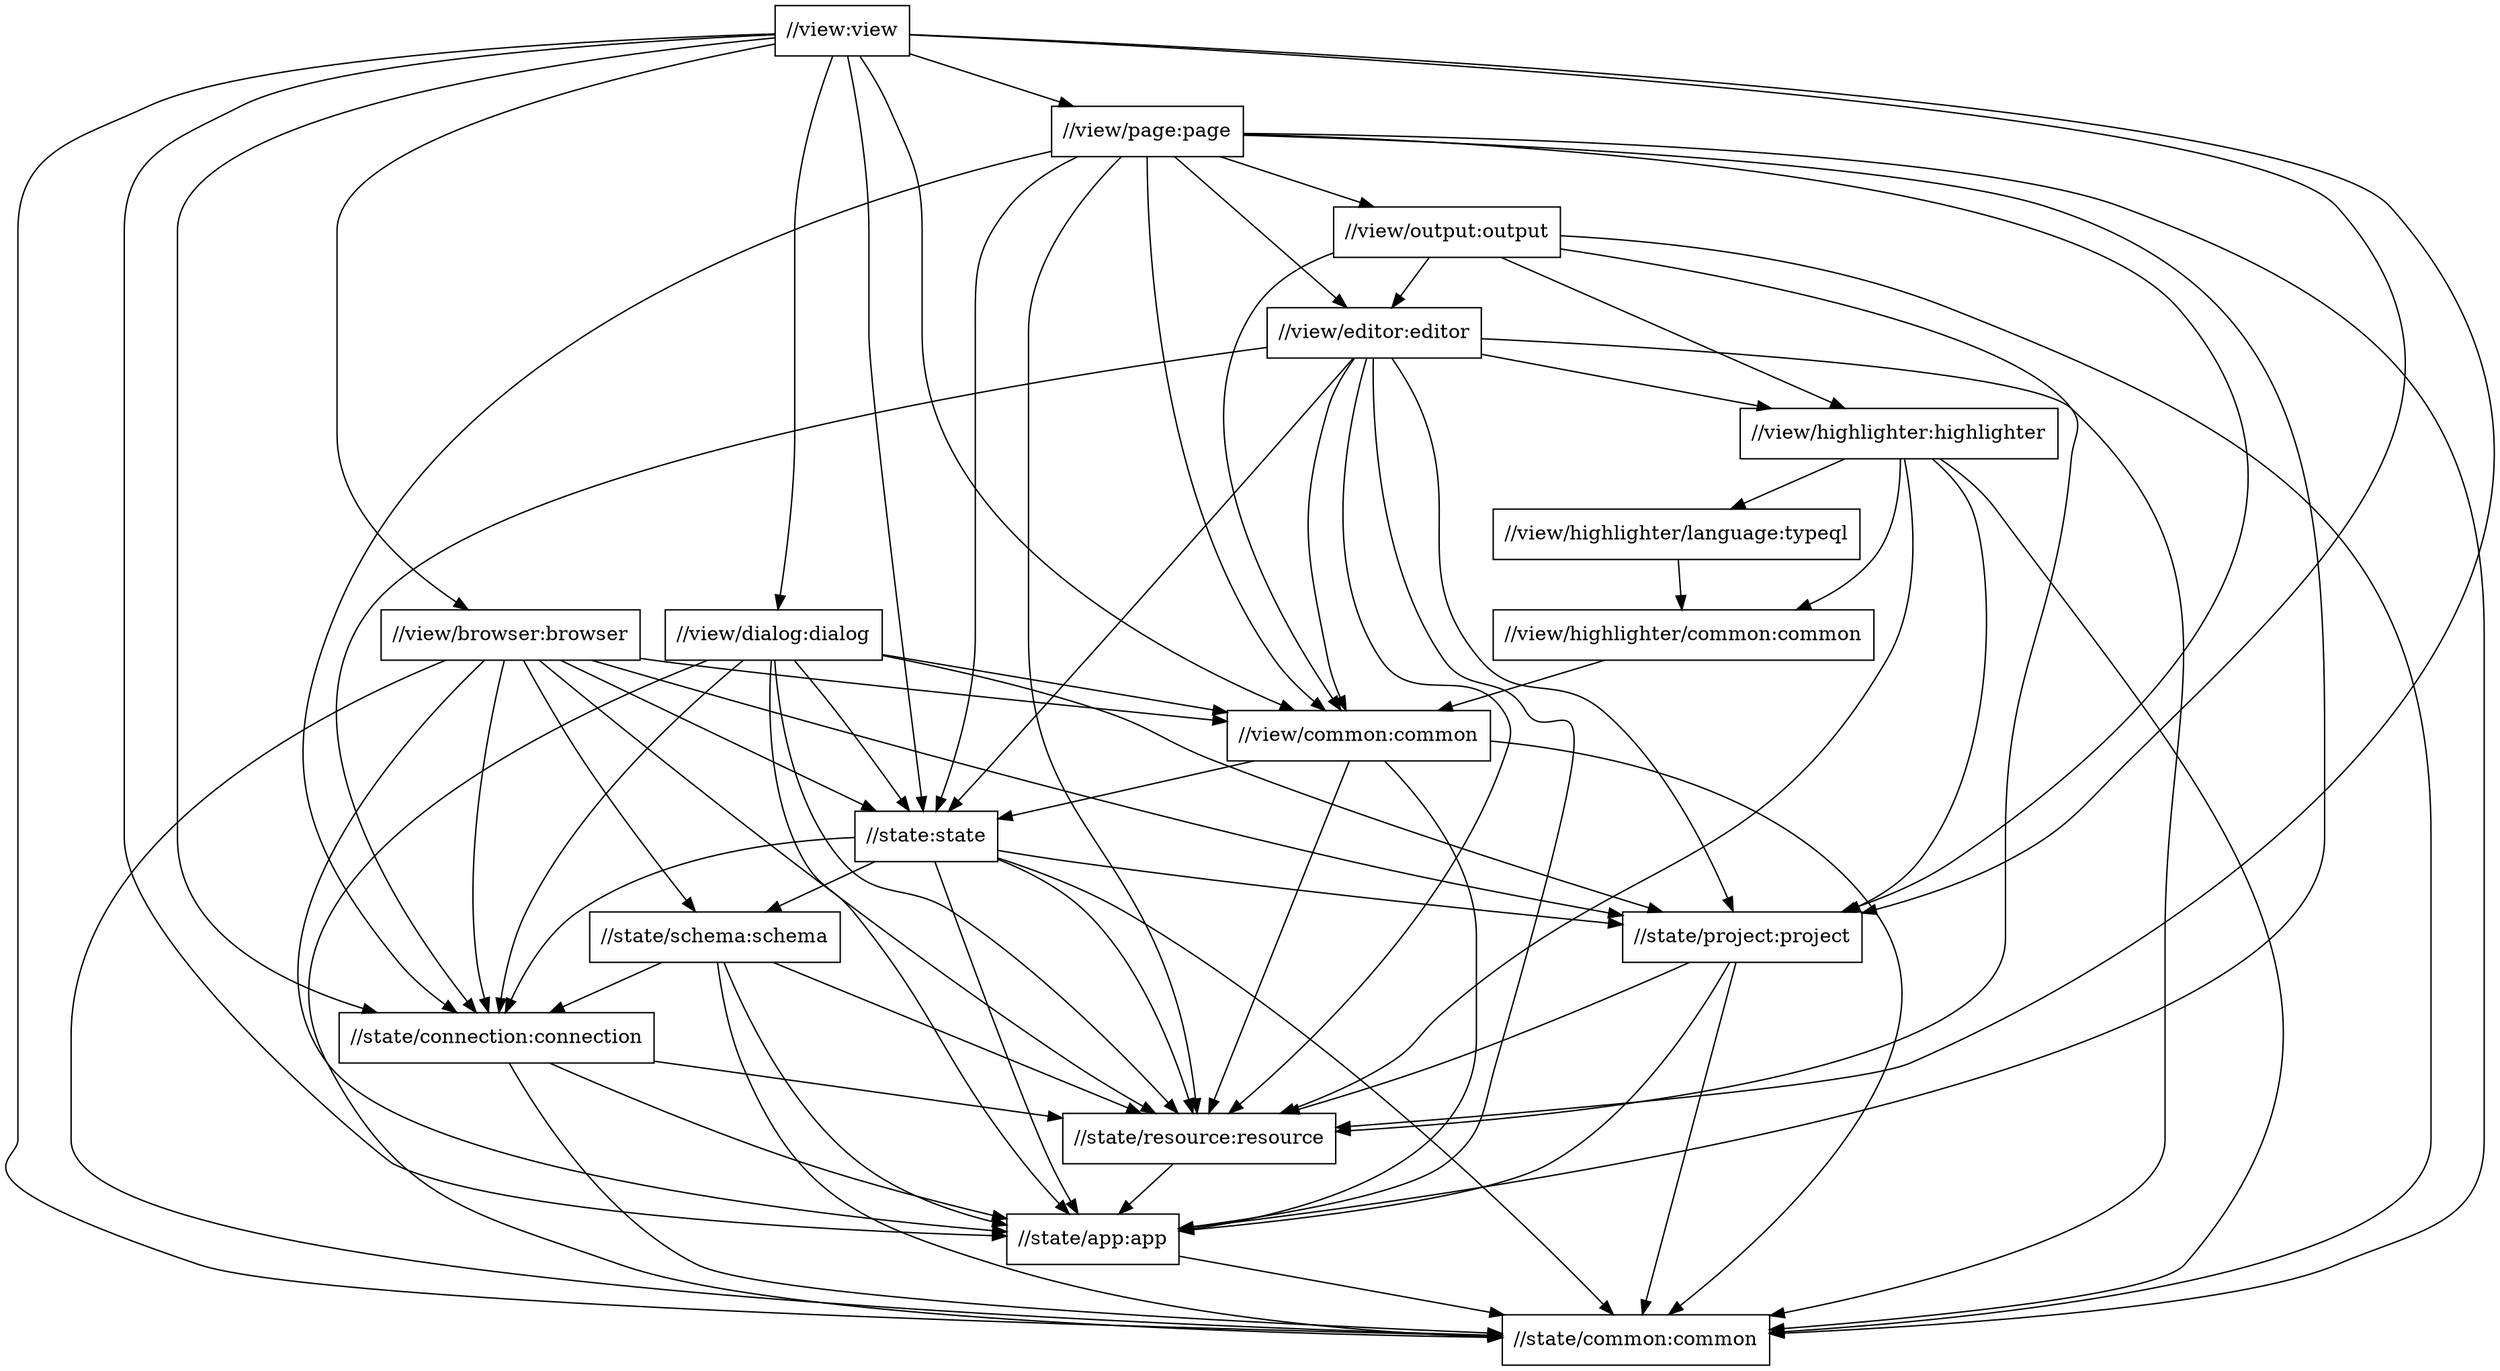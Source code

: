 digraph mygraph {
  node [shape=box];
  "//view:view"
  "//view:view" -> "//state:state"
  "//view:view" -> "//state/app:app"
  "//view:view" -> "//state/common:common"
  "//view:view" -> "//state/connection:connection"
  "//view:view" -> "//state/project:project"
  "//view:view" -> "//state/resource:resource"
  "//view:view" -> "//view/browser:browser"
  "//view:view" -> "//view/common:common"
  "//view:view" -> "//view/dialog:dialog"
  "//view:view" -> "//view/page:page"
  "//view/dialog:dialog"
  "//view/dialog:dialog" -> "//state:state"
  "//view/dialog:dialog" -> "//state/app:app"
  "//view/dialog:dialog" -> "//state/common:common"
  "//view/dialog:dialog" -> "//state/connection:connection"
  "//view/dialog:dialog" -> "//state/project:project"
  "//view/dialog:dialog" -> "//state/resource:resource"
  "//view/dialog:dialog" -> "//view/common:common"
  "//view/browser:browser"
  "//view/browser:browser" -> "//state:state"
  "//view/browser:browser" -> "//state/app:app"
  "//view/browser:browser" -> "//state/common:common"
  "//view/browser:browser" -> "//state/connection:connection"
  "//view/browser:browser" -> "//state/project:project"
  "//view/browser:browser" -> "//state/resource:resource"
  "//view/browser:browser" -> "//state/schema:schema"
  "//view/browser:browser" -> "//view/common:common"
  "//view/page:page"
  "//view/page:page" -> "//state:state"
  "//view/page:page" -> "//state/app:app"
  "//view/page:page" -> "//state/common:common"
  "//view/page:page" -> "//state/connection:connection"
  "//view/page:page" -> "//state/project:project"
  "//view/page:page" -> "//state/resource:resource"
  "//view/page:page" -> "//view/common:common"
  "//view/page:page" -> "//view/editor:editor"
  "//view/page:page" -> "//view/output:output"
  "//view/output:output"
  "//view/output:output" -> "//state/common:common"
  "//view/output:output" -> "//state/resource:resource"
  "//view/output:output" -> "//view/common:common"
  "//view/output:output" -> "//view/editor:editor"
  "//view/output:output" -> "//view/highlighter:highlighter"
  "//view/editor:editor"
  "//view/editor:editor" -> "//state:state"
  "//view/editor:editor" -> "//state/app:app"
  "//view/editor:editor" -> "//state/common:common"
  "//view/editor:editor" -> "//state/connection:connection"
  "//view/editor:editor" -> "//state/project:project"
  "//view/editor:editor" -> "//state/resource:resource"
  "//view/editor:editor" -> "//view/common:common"
  "//view/editor:editor" -> "//view/highlighter:highlighter"
  "//view/highlighter:highlighter"
  "//view/highlighter:highlighter" -> "//state/common:common"
  "//view/highlighter:highlighter" -> "//state/project:project"
  "//view/highlighter:highlighter" -> "//state/resource:resource"
  "//view/highlighter:highlighter" -> "//view/highlighter/common:common"
  "//view/highlighter:highlighter" -> "//view/highlighter/language:typeql"
  "//view/highlighter/language:typeql"
  "//view/highlighter/language:typeql" -> "//view/highlighter/common:common"
  "//view/highlighter/common:common"
  "//view/highlighter/common:common" -> "//view/common:common"
  "//view/common:common"
  "//view/common:common" -> "//state/resource:resource"
  "//view/common:common" -> "//state/common:common"
  "//view/common:common" -> "//state:state"
  "//view/common:common" -> "//state/app:app"
  "//state:state"
  "//state:state" -> "//state/app:app"
  "//state:state" -> "//state/common:common"
  "//state:state" -> "//state/connection:connection"
  "//state:state" -> "//state/project:project"
  "//state:state" -> "//state/resource:resource"
  "//state:state" -> "//state/schema:schema"
  "//state/schema:schema"
  "//state/schema:schema" -> "//state/app:app"
  "//state/schema:schema" -> "//state/common:common"
  "//state/schema:schema" -> "//state/connection:connection"
  "//state/schema:schema" -> "//state/resource:resource"
  "//state/project:project"
  "//state/project:project" -> "//state/app:app"
  "//state/project:project" -> "//state/common:common"
  "//state/project:project" -> "//state/resource:resource"
  "//state/connection:connection"
  "//state/connection:connection" -> "//state/app:app"
  "//state/connection:connection" -> "//state/common:common"
  "//state/connection:connection" -> "//state/resource:resource"
  "//state/resource:resource"
  "//state/resource:resource" -> "//state/app:app"
  "//state/app:app"
  "//state/app:app" -> "//state/common:common"
  "//state/common:common"
}
